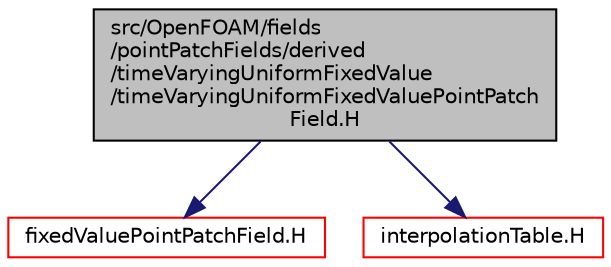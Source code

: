 digraph "src/OpenFOAM/fields/pointPatchFields/derived/timeVaryingUniformFixedValue/timeVaryingUniformFixedValuePointPatchField.H"
{
  bgcolor="transparent";
  edge [fontname="Helvetica",fontsize="10",labelfontname="Helvetica",labelfontsize="10"];
  node [fontname="Helvetica",fontsize="10",shape=record];
  Node1 [label="src/OpenFOAM/fields\l/pointPatchFields/derived\l/timeVaryingUniformFixedValue\l/timeVaryingUniformFixedValuePointPatch\lField.H",height=0.2,width=0.4,color="black", fillcolor="grey75", style="filled", fontcolor="black"];
  Node1 -> Node2 [color="midnightblue",fontsize="10",style="solid",fontname="Helvetica"];
  Node2 [label="fixedValuePointPatchField.H",height=0.2,width=0.4,color="red",URL="$a08244.html"];
  Node1 -> Node3 [color="midnightblue",fontsize="10",style="solid",fontname="Helvetica"];
  Node3 [label="interpolationTable.H",height=0.2,width=0.4,color="red",URL="$a08411.html"];
}
